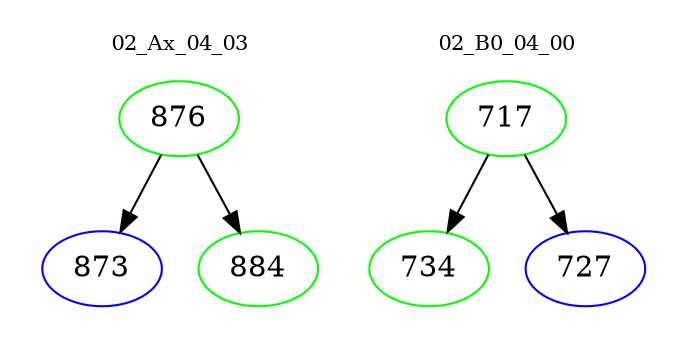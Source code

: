 digraph{
subgraph cluster_0 {
color = white
label = "02_Ax_04_03";
fontsize=10;
T0_876 [label="876", color="green"]
T0_876 -> T0_873 [color="black"]
T0_873 [label="873", color="blue"]
T0_876 -> T0_884 [color="black"]
T0_884 [label="884", color="green"]
}
subgraph cluster_1 {
color = white
label = "02_B0_04_00";
fontsize=10;
T1_717 [label="717", color="green"]
T1_717 -> T1_734 [color="black"]
T1_734 [label="734", color="green"]
T1_717 -> T1_727 [color="black"]
T1_727 [label="727", color="blue"]
}
}

